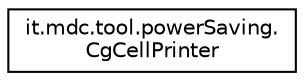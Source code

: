 digraph "Graphical Class Hierarchy"
{
 // LATEX_PDF_SIZE
  edge [fontname="Helvetica",fontsize="10",labelfontname="Helvetica",labelfontsize="10"];
  node [fontname="Helvetica",fontsize="10",shape=record];
  rankdir="LR";
  Node0 [label="it.mdc.tool.powerSaving.\lCgCellPrinter",height=0.2,width=0.4,color="black", fillcolor="white", style="filled",URL="$db/d7a/classit_1_1mdc_1_1tool_1_1power_saving_1_1_cg_cell_printer.html",tooltip=" "];
}
